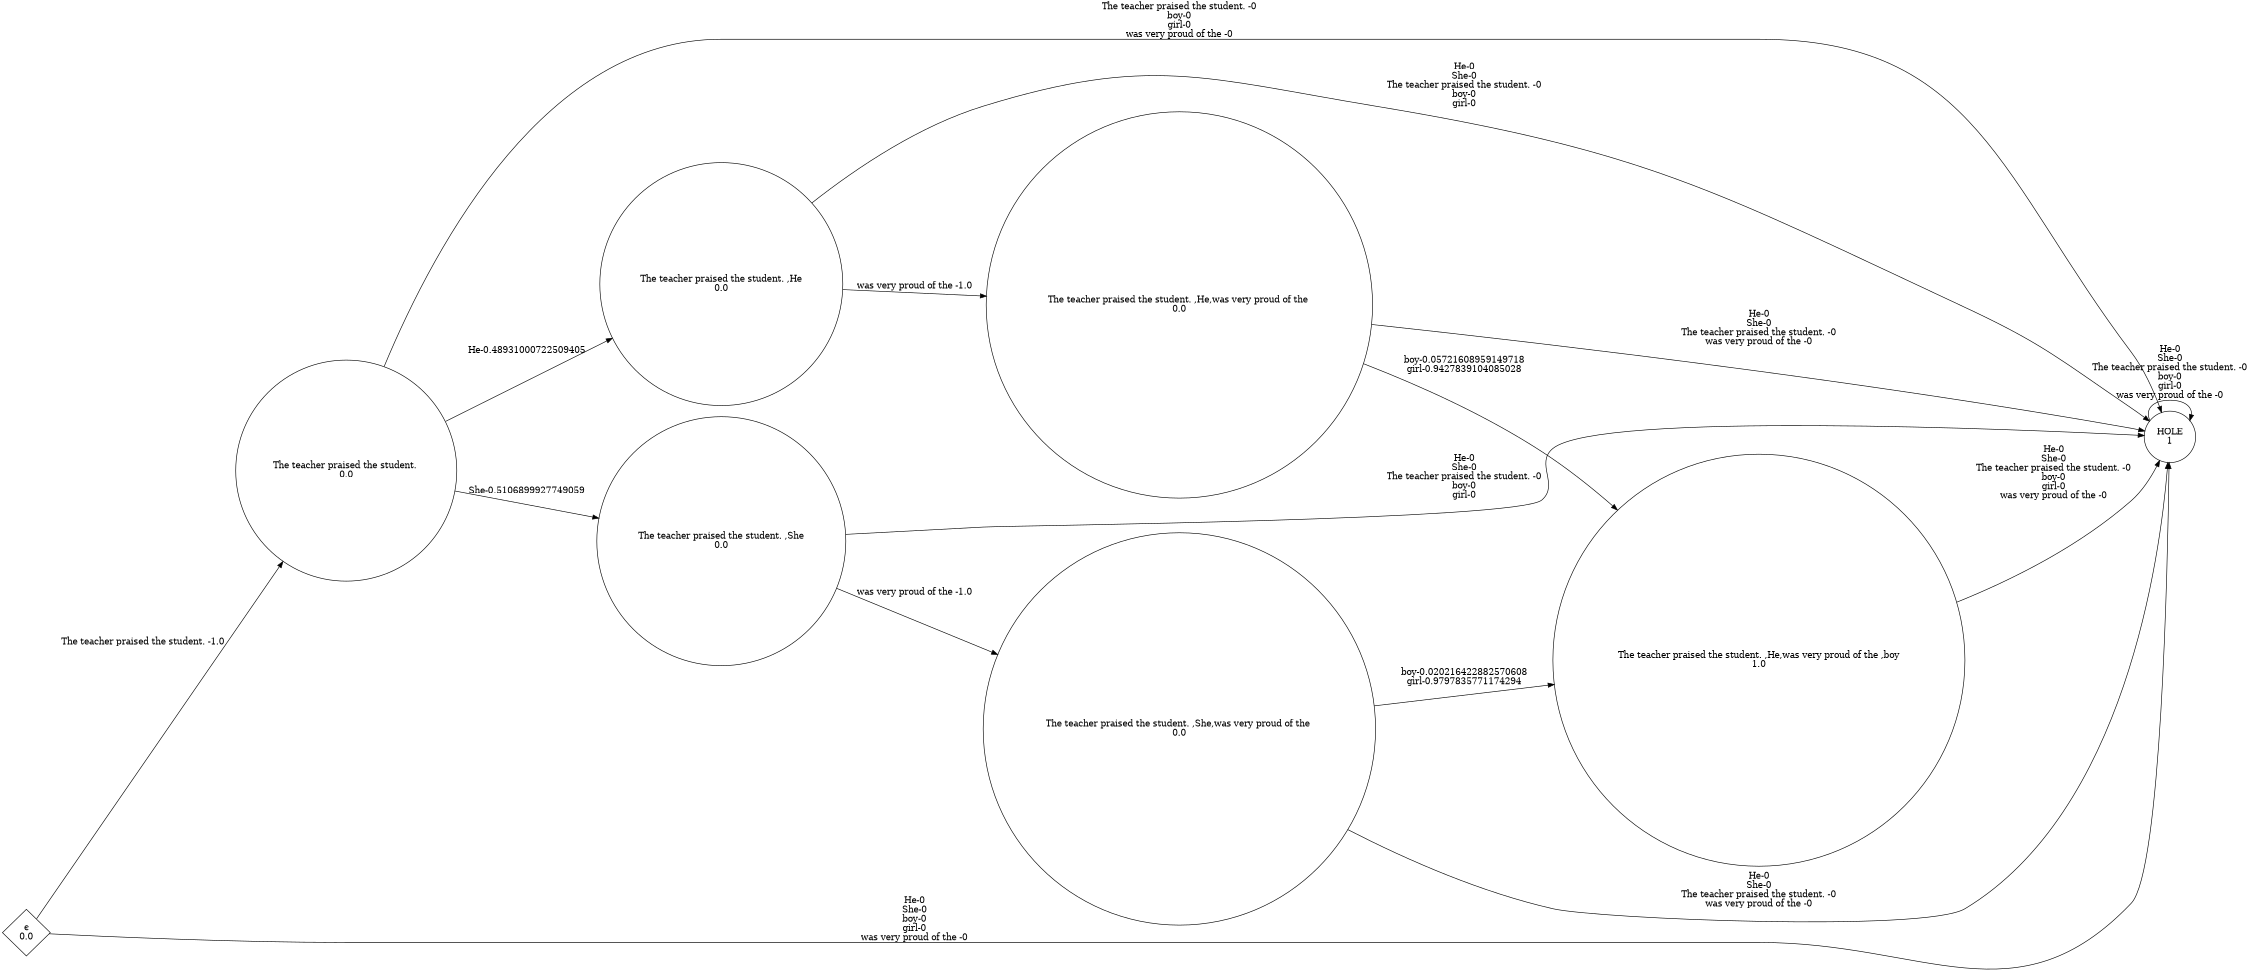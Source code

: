 digraph weighted_automaton {
	margin=0 rankdir=LR size=15
	node [shape=circle]
	HOLE [label="HOLE
1"]
	HOLE -> HOLE [label="He-0
She-0
The teacher praised the student. -0
boy-0
girl-0
was very proud of the -0"]
	"The teacher praised the student. " [label="The teacher praised the student. 
0.0"]
	"The teacher praised the student. " -> "The teacher praised the student. ,He" [label="He-0.48931000722509405"]
	"The teacher praised the student. " -> "The teacher praised the student. ,She" [label="She-0.5106899927749059"]
	"The teacher praised the student. " -> HOLE [label="The teacher praised the student. -0
boy-0
girl-0
was very proud of the -0"]
	"The teacher praised the student. ,He" [label="The teacher praised the student. ,He
0.0"]
	"The teacher praised the student. ,He" -> "The teacher praised the student. ,He,was very proud of the " [label="was very proud of the -1.0"]
	"The teacher praised the student. ,He" -> HOLE [label="He-0
She-0
The teacher praised the student. -0
boy-0
girl-0"]
	"The teacher praised the student. ,He,was very proud of the " [label="The teacher praised the student. ,He,was very proud of the 
0.0"]
	"The teacher praised the student. ,He,was very proud of the " -> "The teacher praised the student. ,He,was very proud of the ,boy" [label="boy-0.05721608959149718
girl-0.9427839104085028"]
	"The teacher praised the student. ,He,was very proud of the " -> HOLE [label="He-0
She-0
The teacher praised the student. -0
was very proud of the -0"]
	"The teacher praised the student. ,He,was very proud of the ,boy" [label="The teacher praised the student. ,He,was very proud of the ,boy
1.0"]
	"The teacher praised the student. ,He,was very proud of the ,boy" -> HOLE [label="He-0
She-0
The teacher praised the student. -0
boy-0
girl-0
was very proud of the -0"]
	"The teacher praised the student. ,She" [label="The teacher praised the student. ,She
0.0"]
	"The teacher praised the student. ,She" -> "The teacher praised the student. ,She,was very proud of the " [label="was very proud of the -1.0"]
	"The teacher praised the student. ,She" -> HOLE [label="He-0
She-0
The teacher praised the student. -0
boy-0
girl-0"]
	"The teacher praised the student. ,She,was very proud of the " [label="The teacher praised the student. ,She,was very proud of the 
0.0"]
	"The teacher praised the student. ,She,was very proud of the " -> "The teacher praised the student. ,He,was very proud of the ,boy" [label="boy-0.020216422882570608
girl-0.9797835771174294"]
	"The teacher praised the student. ,She,was very proud of the " -> HOLE [label="He-0
She-0
The teacher praised the student. -0
was very proud of the -0"]
	"ϵ" [label="ϵ
0.0" shape=diamond]
	"ϵ" -> "The teacher praised the student. " [label="The teacher praised the student. -1.0"]
	"ϵ" -> HOLE [label="He-0
She-0
boy-0
girl-0
was very proud of the -0"]
}

